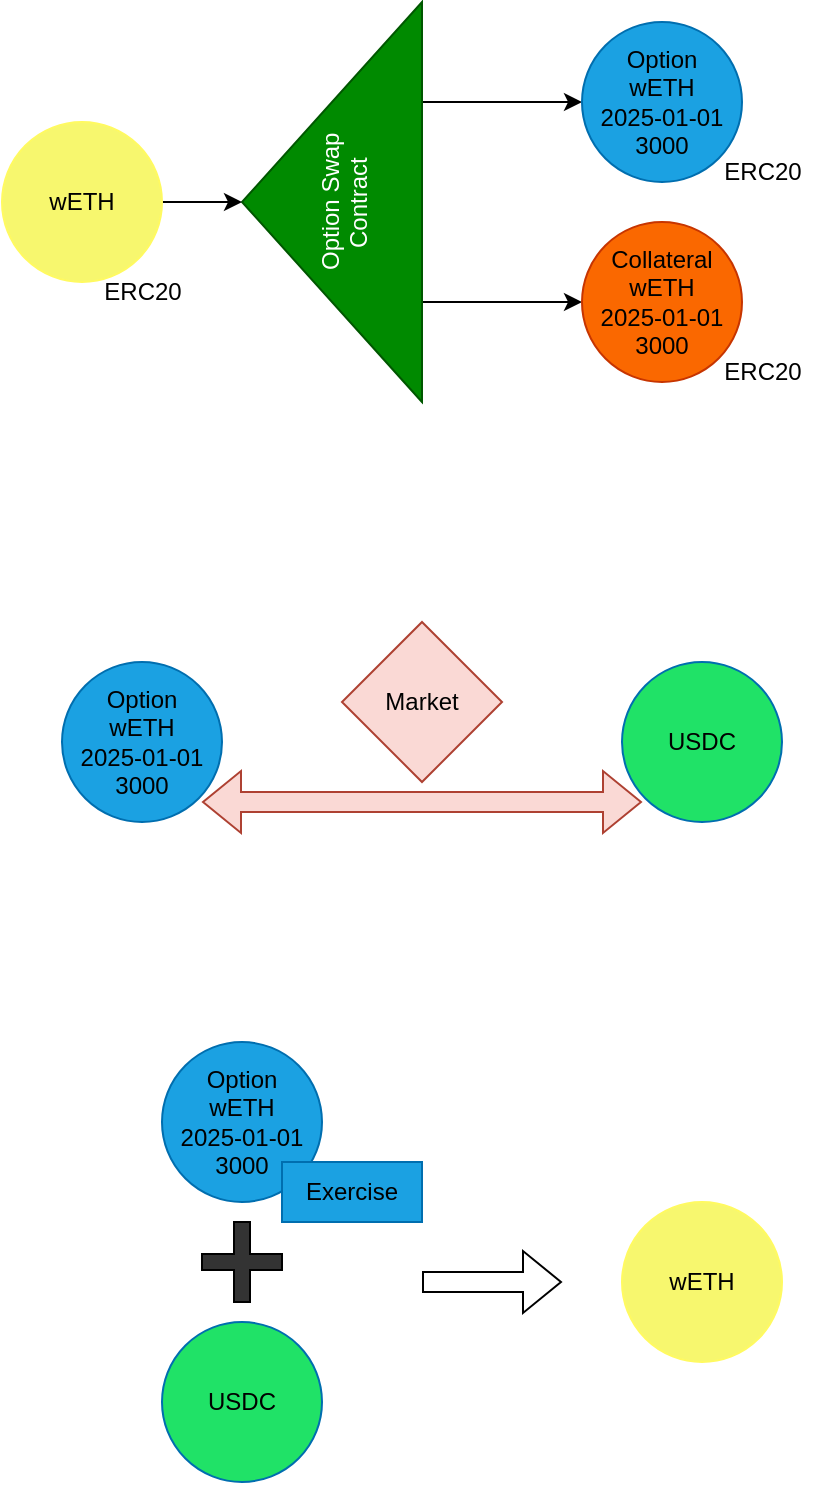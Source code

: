 <mxfile version="24.8.2">
  <diagram name="Page-1" id="T6b0QDDt3_OT0mwsR_Ze">
    <mxGraphModel dx="1224" dy="774" grid="1" gridSize="10" guides="1" tooltips="1" connect="1" arrows="1" fold="1" page="1" pageScale="1" pageWidth="850" pageHeight="1100" math="0" shadow="0">
      <root>
        <mxCell id="0" />
        <mxCell id="1" parent="0" />
        <mxCell id="bA5UnjsFuITjD8SUiumk-10" style="edgeStyle=orthogonalEdgeStyle;rounded=0;orthogonalLoop=1;jettySize=auto;html=1;exitX=0;exitY=0.75;exitDx=0;exitDy=0;" edge="1" parent="1" source="bA5UnjsFuITjD8SUiumk-1" target="bA5UnjsFuITjD8SUiumk-7">
          <mxGeometry relative="1" as="geometry" />
        </mxCell>
        <mxCell id="bA5UnjsFuITjD8SUiumk-11" style="edgeStyle=orthogonalEdgeStyle;rounded=0;orthogonalLoop=1;jettySize=auto;html=1;exitX=0;exitY=0.25;exitDx=0;exitDy=0;entryX=0;entryY=0.5;entryDx=0;entryDy=0;" edge="1" parent="1" source="bA5UnjsFuITjD8SUiumk-1" target="bA5UnjsFuITjD8SUiumk-6">
          <mxGeometry relative="1" as="geometry" />
        </mxCell>
        <mxCell id="bA5UnjsFuITjD8SUiumk-1" value="&lt;div&gt;&lt;br&gt;&lt;/div&gt;Option Swap&lt;div&gt;Contract&lt;/div&gt;" style="triangle;whiteSpace=wrap;html=1;rotation=-180;fillColor=#008a00;strokeColor=#005700;fontColor=#ffffff;textDirection=vertical-rl;verticalAlign=middle;" vertex="1" parent="1">
          <mxGeometry x="360" y="300" width="90" height="200" as="geometry" />
        </mxCell>
        <mxCell id="bA5UnjsFuITjD8SUiumk-5" value="" style="edgeStyle=orthogonalEdgeStyle;rounded=0;orthogonalLoop=1;jettySize=auto;html=1;" edge="1" parent="1" source="bA5UnjsFuITjD8SUiumk-4" target="bA5UnjsFuITjD8SUiumk-1">
          <mxGeometry relative="1" as="geometry" />
        </mxCell>
        <mxCell id="bA5UnjsFuITjD8SUiumk-4" value="&lt;font color=&quot;#000000&quot;&gt;wETH&lt;/font&gt;" style="ellipse;whiteSpace=wrap;html=1;aspect=fixed;fillColor=#F7F76E;fontColor=#ffffff;strokeColor=#FFFA61;" vertex="1" parent="1">
          <mxGeometry x="240" y="360" width="80" height="80" as="geometry" />
        </mxCell>
        <mxCell id="bA5UnjsFuITjD8SUiumk-6" value="&lt;font color=&quot;#000000&quot;&gt;Collateral&lt;/font&gt;&lt;div style=&quot;color: rgb(255, 255, 255);&quot;&gt;&lt;font color=&quot;#000000&quot;&gt;wETH&lt;/font&gt;&lt;/div&gt;&lt;div style=&quot;color: rgb(255, 255, 255);&quot;&gt;&lt;font color=&quot;#000000&quot;&gt;2025-01-01&lt;/font&gt;&lt;/div&gt;&lt;div style=&quot;color: rgb(255, 255, 255);&quot;&gt;&lt;font color=&quot;#000000&quot;&gt;3000&lt;/font&gt;&lt;/div&gt;" style="ellipse;whiteSpace=wrap;html=1;aspect=fixed;fillColor=#fa6800;fontColor=#000000;strokeColor=#C73500;" vertex="1" parent="1">
          <mxGeometry x="530" y="410" width="80" height="80" as="geometry" />
        </mxCell>
        <mxCell id="bA5UnjsFuITjD8SUiumk-7" value="&lt;font color=&quot;#000000&quot;&gt;Option&lt;/font&gt;&lt;div&gt;&lt;font color=&quot;#000000&quot;&gt;wETH&lt;/font&gt;&lt;/div&gt;&lt;div&gt;&lt;font color=&quot;#000000&quot;&gt;2025-01-01&lt;/font&gt;&lt;/div&gt;&lt;div&gt;&lt;font color=&quot;#000000&quot;&gt;3000&lt;/font&gt;&lt;/div&gt;" style="ellipse;whiteSpace=wrap;html=1;aspect=fixed;fillColor=#1ba1e2;fontColor=#ffffff;strokeColor=#006EAF;" vertex="1" parent="1">
          <mxGeometry x="530" y="310" width="80" height="80" as="geometry" />
        </mxCell>
        <mxCell id="bA5UnjsFuITjD8SUiumk-12" value="ERC20" style="text;html=1;align=center;verticalAlign=middle;resizable=0;points=[];autosize=1;strokeColor=none;fillColor=none;" vertex="1" parent="1">
          <mxGeometry x="590" y="370" width="60" height="30" as="geometry" />
        </mxCell>
        <mxCell id="bA5UnjsFuITjD8SUiumk-13" value="ERC20" style="text;html=1;align=center;verticalAlign=middle;resizable=0;points=[];autosize=1;strokeColor=none;fillColor=none;" vertex="1" parent="1">
          <mxGeometry x="590" y="470" width="60" height="30" as="geometry" />
        </mxCell>
        <mxCell id="bA5UnjsFuITjD8SUiumk-14" value="ERC20" style="text;html=1;align=center;verticalAlign=middle;resizable=0;points=[];autosize=1;strokeColor=none;fillColor=none;" vertex="1" parent="1">
          <mxGeometry x="280" y="430" width="60" height="30" as="geometry" />
        </mxCell>
        <mxCell id="bA5UnjsFuITjD8SUiumk-15" value="&lt;font color=&quot;#000000&quot;&gt;Option&lt;/font&gt;&lt;div&gt;&lt;font color=&quot;#000000&quot;&gt;wETH&lt;/font&gt;&lt;/div&gt;&lt;div&gt;&lt;font color=&quot;#000000&quot;&gt;2025-01-01&lt;/font&gt;&lt;/div&gt;&lt;div&gt;&lt;font color=&quot;#000000&quot;&gt;3000&lt;/font&gt;&lt;/div&gt;" style="ellipse;whiteSpace=wrap;html=1;aspect=fixed;fillColor=#1ba1e2;fontColor=#ffffff;strokeColor=#006EAF;" vertex="1" parent="1">
          <mxGeometry x="270" y="630" width="80" height="80" as="geometry" />
        </mxCell>
        <mxCell id="bA5UnjsFuITjD8SUiumk-17" value="&lt;font color=&quot;#000000&quot;&gt;USDC&lt;/font&gt;" style="ellipse;whiteSpace=wrap;html=1;aspect=fixed;fillColor=#20E267;fontColor=#ffffff;strokeColor=#006EAF;" vertex="1" parent="1">
          <mxGeometry x="550" y="630" width="80" height="80" as="geometry" />
        </mxCell>
        <mxCell id="bA5UnjsFuITjD8SUiumk-18" value="" style="shape=flexArrow;endArrow=classic;startArrow=classic;html=1;rounded=0;fillColor=#fad9d5;strokeColor=#ae4132;" edge="1" parent="1">
          <mxGeometry width="100" height="100" relative="1" as="geometry">
            <mxPoint x="340" y="700" as="sourcePoint" />
            <mxPoint x="560" y="700" as="targetPoint" />
          </mxGeometry>
        </mxCell>
        <mxCell id="bA5UnjsFuITjD8SUiumk-19" value="Market" style="rhombus;whiteSpace=wrap;html=1;fillColor=#fad9d5;strokeColor=#ae4132;" vertex="1" parent="1">
          <mxGeometry x="410" y="610" width="80" height="80" as="geometry" />
        </mxCell>
        <mxCell id="bA5UnjsFuITjD8SUiumk-20" value="&lt;font color=&quot;#000000&quot;&gt;Option&lt;/font&gt;&lt;div&gt;&lt;font color=&quot;#000000&quot;&gt;wETH&lt;/font&gt;&lt;/div&gt;&lt;div&gt;&lt;font color=&quot;#000000&quot;&gt;2025-01-01&lt;/font&gt;&lt;/div&gt;&lt;div&gt;&lt;font color=&quot;#000000&quot;&gt;3000&lt;/font&gt;&lt;/div&gt;" style="ellipse;whiteSpace=wrap;html=1;aspect=fixed;fillColor=#1ba1e2;fontColor=#ffffff;strokeColor=#006EAF;" vertex="1" parent="1">
          <mxGeometry x="320" y="820" width="80" height="80" as="geometry" />
        </mxCell>
        <mxCell id="bA5UnjsFuITjD8SUiumk-22" value="&lt;font color=&quot;#000000&quot;&gt;USDC&lt;/font&gt;" style="ellipse;whiteSpace=wrap;html=1;aspect=fixed;fillColor=#20E267;fontColor=#ffffff;strokeColor=#006EAF;" vertex="1" parent="1">
          <mxGeometry x="320" y="960" width="80" height="80" as="geometry" />
        </mxCell>
        <mxCell id="bA5UnjsFuITjD8SUiumk-23" value="" style="shape=flexArrow;endArrow=classic;html=1;rounded=0;" edge="1" parent="1">
          <mxGeometry width="50" height="50" relative="1" as="geometry">
            <mxPoint x="450" y="940" as="sourcePoint" />
            <mxPoint x="520" y="940" as="targetPoint" />
          </mxGeometry>
        </mxCell>
        <mxCell id="bA5UnjsFuITjD8SUiumk-24" value="&lt;font color=&quot;#000000&quot;&gt;Exercise&lt;/font&gt;" style="rounded=0;whiteSpace=wrap;html=1;fillColor=#1ba1e2;fontColor=#ffffff;strokeColor=#006EAF;" vertex="1" parent="1">
          <mxGeometry x="380" y="880" width="70" height="30" as="geometry" />
        </mxCell>
        <mxCell id="bA5UnjsFuITjD8SUiumk-25" value="" style="shape=cross;whiteSpace=wrap;html=1;fillColor=#333333;" vertex="1" parent="1">
          <mxGeometry x="340" y="910" width="40" height="40" as="geometry" />
        </mxCell>
        <mxCell id="bA5UnjsFuITjD8SUiumk-27" value="&lt;font color=&quot;#000000&quot;&gt;wETH&lt;/font&gt;" style="ellipse;whiteSpace=wrap;html=1;aspect=fixed;fillColor=#F7F76E;fontColor=#ffffff;strokeColor=#FFFA61;" vertex="1" parent="1">
          <mxGeometry x="550" y="900" width="80" height="80" as="geometry" />
        </mxCell>
      </root>
    </mxGraphModel>
  </diagram>
</mxfile>
